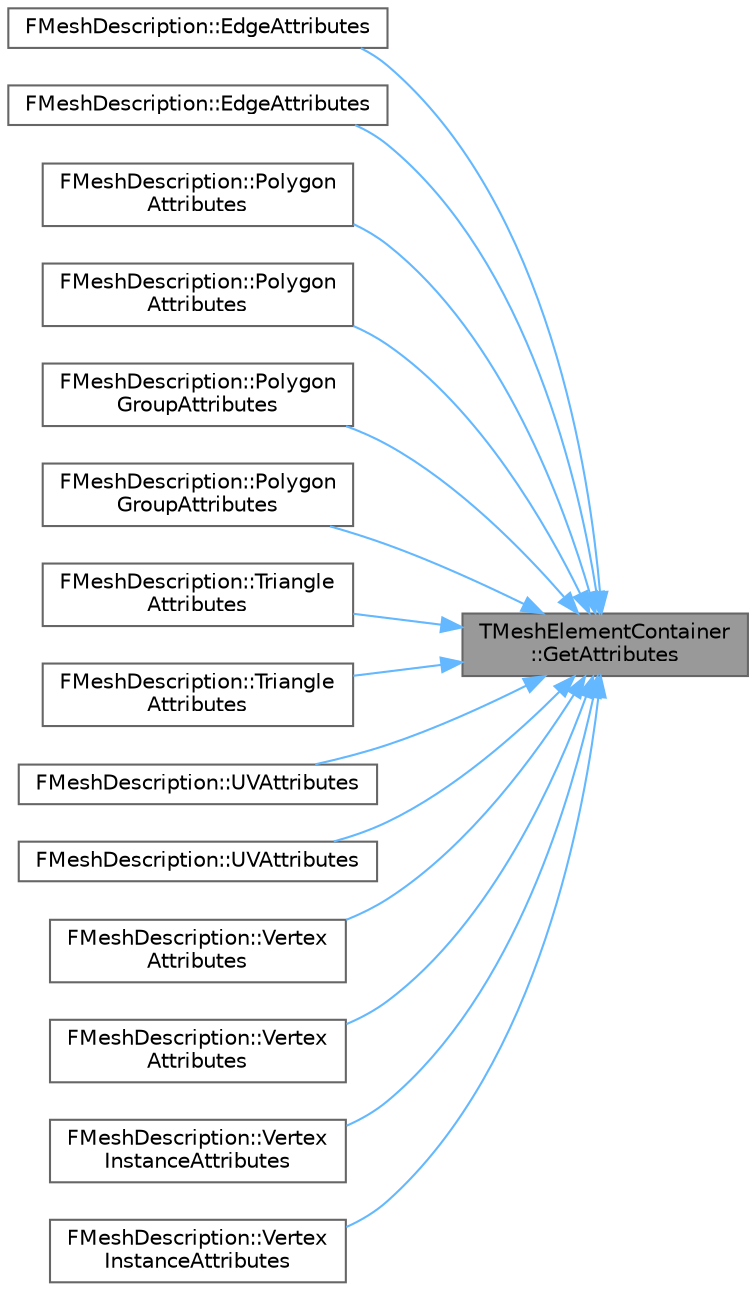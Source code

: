 digraph "TMeshElementContainer::GetAttributes"
{
 // INTERACTIVE_SVG=YES
 // LATEX_PDF_SIZE
  bgcolor="transparent";
  edge [fontname=Helvetica,fontsize=10,labelfontname=Helvetica,labelfontsize=10];
  node [fontname=Helvetica,fontsize=10,shape=box,height=0.2,width=0.4];
  rankdir="RL";
  Node1 [id="Node000001",label="TMeshElementContainer\l::GetAttributes",height=0.2,width=0.4,color="gray40", fillcolor="grey60", style="filled", fontcolor="black",tooltip="Accessor for attributes."];
  Node1 -> Node2 [id="edge1_Node000001_Node000002",dir="back",color="steelblue1",style="solid",tooltip=" "];
  Node2 [id="Node000002",label="FMeshDescription::EdgeAttributes",height=0.2,width=0.4,color="grey40", fillcolor="white", style="filled",URL="$da/d5f/structFMeshDescription.html#a941021529d47cc8a5d68d6321f88a700",tooltip=" "];
  Node1 -> Node3 [id="edge2_Node000001_Node000003",dir="back",color="steelblue1",style="solid",tooltip=" "];
  Node3 [id="Node000003",label="FMeshDescription::EdgeAttributes",height=0.2,width=0.4,color="grey40", fillcolor="white", style="filled",URL="$da/d5f/structFMeshDescription.html#aa8830fcffa09039ab9661de775700932",tooltip=" "];
  Node1 -> Node4 [id="edge3_Node000001_Node000004",dir="back",color="steelblue1",style="solid",tooltip=" "];
  Node4 [id="Node000004",label="FMeshDescription::Polygon\lAttributes",height=0.2,width=0.4,color="grey40", fillcolor="white", style="filled",URL="$da/d5f/structFMeshDescription.html#a971d016f22db176bca0cfa575490e438",tooltip=" "];
  Node1 -> Node5 [id="edge4_Node000001_Node000005",dir="back",color="steelblue1",style="solid",tooltip=" "];
  Node5 [id="Node000005",label="FMeshDescription::Polygon\lAttributes",height=0.2,width=0.4,color="grey40", fillcolor="white", style="filled",URL="$da/d5f/structFMeshDescription.html#a6d414861cbd22eba16a3a0787406c49f",tooltip=" "];
  Node1 -> Node6 [id="edge5_Node000001_Node000006",dir="back",color="steelblue1",style="solid",tooltip=" "];
  Node6 [id="Node000006",label="FMeshDescription::Polygon\lGroupAttributes",height=0.2,width=0.4,color="grey40", fillcolor="white", style="filled",URL="$da/d5f/structFMeshDescription.html#a7d26f08e9be6f66335c65c1f9fc3de40",tooltip=" "];
  Node1 -> Node7 [id="edge6_Node000001_Node000007",dir="back",color="steelblue1",style="solid",tooltip=" "];
  Node7 [id="Node000007",label="FMeshDescription::Polygon\lGroupAttributes",height=0.2,width=0.4,color="grey40", fillcolor="white", style="filled",URL="$da/d5f/structFMeshDescription.html#ac1ceb12f1449d2a771d008006f92dab6",tooltip=" "];
  Node1 -> Node8 [id="edge7_Node000001_Node000008",dir="back",color="steelblue1",style="solid",tooltip=" "];
  Node8 [id="Node000008",label="FMeshDescription::Triangle\lAttributes",height=0.2,width=0.4,color="grey40", fillcolor="white", style="filled",URL="$da/d5f/structFMeshDescription.html#a03b2250435f6dd2009d3787edb955489",tooltip=" "];
  Node1 -> Node9 [id="edge8_Node000001_Node000009",dir="back",color="steelblue1",style="solid",tooltip=" "];
  Node9 [id="Node000009",label="FMeshDescription::Triangle\lAttributes",height=0.2,width=0.4,color="grey40", fillcolor="white", style="filled",URL="$da/d5f/structFMeshDescription.html#aae991e1d68adf35c2c46f53e35d3d928",tooltip=" "];
  Node1 -> Node10 [id="edge9_Node000001_Node000010",dir="back",color="steelblue1",style="solid",tooltip=" "];
  Node10 [id="Node000010",label="FMeshDescription::UVAttributes",height=0.2,width=0.4,color="grey40", fillcolor="white", style="filled",URL="$da/d5f/structFMeshDescription.html#ac7e6dd587b34199982d71ef3e2b18f3c",tooltip=" "];
  Node1 -> Node11 [id="edge10_Node000001_Node000011",dir="back",color="steelblue1",style="solid",tooltip=" "];
  Node11 [id="Node000011",label="FMeshDescription::UVAttributes",height=0.2,width=0.4,color="grey40", fillcolor="white", style="filled",URL="$da/d5f/structFMeshDescription.html#ac6fa9af5925ad8f70f4b7d225643e4c2",tooltip=" "];
  Node1 -> Node12 [id="edge11_Node000001_Node000012",dir="back",color="steelblue1",style="solid",tooltip=" "];
  Node12 [id="Node000012",label="FMeshDescription::Vertex\lAttributes",height=0.2,width=0.4,color="grey40", fillcolor="white", style="filled",URL="$da/d5f/structFMeshDescription.html#a19d6b0bf8ac34a379d2e5bd4803d59b8",tooltip=" "];
  Node1 -> Node13 [id="edge12_Node000001_Node000013",dir="back",color="steelblue1",style="solid",tooltip=" "];
  Node13 [id="Node000013",label="FMeshDescription::Vertex\lAttributes",height=0.2,width=0.4,color="grey40", fillcolor="white", style="filled",URL="$da/d5f/structFMeshDescription.html#a9de3e3fa8e4556b4d6562baf841007ea",tooltip=" "];
  Node1 -> Node14 [id="edge13_Node000001_Node000014",dir="back",color="steelblue1",style="solid",tooltip=" "];
  Node14 [id="Node000014",label="FMeshDescription::Vertex\lInstanceAttributes",height=0.2,width=0.4,color="grey40", fillcolor="white", style="filled",URL="$da/d5f/structFMeshDescription.html#a1f658e92a6eeaddbe0b50382f797f91a",tooltip=" "];
  Node1 -> Node15 [id="edge14_Node000001_Node000015",dir="back",color="steelblue1",style="solid",tooltip=" "];
  Node15 [id="Node000015",label="FMeshDescription::Vertex\lInstanceAttributes",height=0.2,width=0.4,color="grey40", fillcolor="white", style="filled",URL="$da/d5f/structFMeshDescription.html#aa9b65d657dbfaabd5c17da0e4735f449",tooltip=" "];
}
